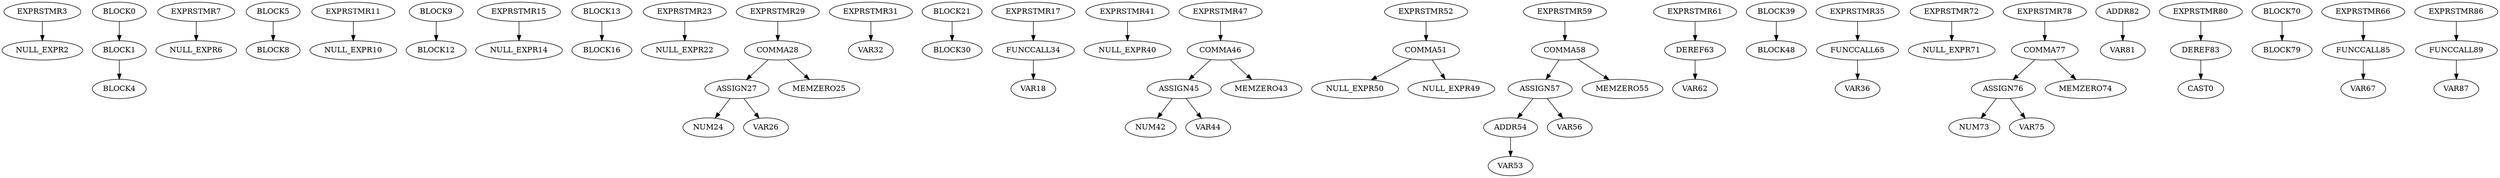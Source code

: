 digraph A { 
EXPRSTMR3 -> NULL_EXPR2
BLOCK1 -> BLOCK4
EXPRSTMR7 -> NULL_EXPR6
BLOCK5 -> BLOCK8
EXPRSTMR11 -> NULL_EXPR10
BLOCK9 -> BLOCK12
EXPRSTMR15 -> NULL_EXPR14
BLOCK13 -> BLOCK16
EXPRSTMR23 -> NULL_EXPR22
ASSIGN27 -> NUM24
ASSIGN27 -> VAR26
COMMA28 -> ASSIGN27
COMMA28 -> MEMZERO25
EXPRSTMR29 -> COMMA28
EXPRSTMR31 -> VAR32
BLOCK21 -> BLOCK30
FUNCCALL34 -> VAR18
EXPRSTMR17 -> FUNCCALL34
EXPRSTMR41 -> NULL_EXPR40
ASSIGN45 -> NUM42
ASSIGN45 -> VAR44
COMMA46 -> ASSIGN45
COMMA46 -> MEMZERO43
EXPRSTMR47 -> COMMA46
COMMA51 -> NULL_EXPR50
COMMA51 -> NULL_EXPR49
EXPRSTMR52 -> COMMA51
ADDR54 -> VAR53
ASSIGN57 -> ADDR54
ASSIGN57 -> VAR56
COMMA58 -> ASSIGN57
COMMA58 -> MEMZERO55
EXPRSTMR59 -> COMMA58
DEREF63 -> VAR62
EXPRSTMR61 -> DEREF63
BLOCK39 -> BLOCK48
FUNCCALL65 -> VAR36
EXPRSTMR35 -> FUNCCALL65
EXPRSTMR72 -> NULL_EXPR71
ASSIGN76 -> NUM73
ASSIGN76 -> VAR75
COMMA77 -> ASSIGN76
COMMA77 -> MEMZERO74
EXPRSTMR78 -> COMMA77
ADDR82 -> VAR81
DEREF83 -> CAST0
EXPRSTMR80 -> DEREF83
BLOCK70 -> BLOCK79
FUNCCALL85 -> VAR67
EXPRSTMR66 -> FUNCCALL85
FUNCCALL89 -> VAR87
EXPRSTMR86 -> FUNCCALL89
BLOCK0 -> BLOCK1
}
